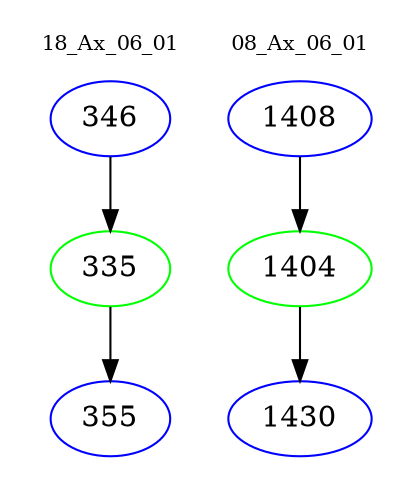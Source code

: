 digraph{
subgraph cluster_0 {
color = white
label = "18_Ax_06_01";
fontsize=10;
T0_346 [label="346", color="blue"]
T0_346 -> T0_335 [color="black"]
T0_335 [label="335", color="green"]
T0_335 -> T0_355 [color="black"]
T0_355 [label="355", color="blue"]
}
subgraph cluster_1 {
color = white
label = "08_Ax_06_01";
fontsize=10;
T1_1408 [label="1408", color="blue"]
T1_1408 -> T1_1404 [color="black"]
T1_1404 [label="1404", color="green"]
T1_1404 -> T1_1430 [color="black"]
T1_1430 [label="1430", color="blue"]
}
}
